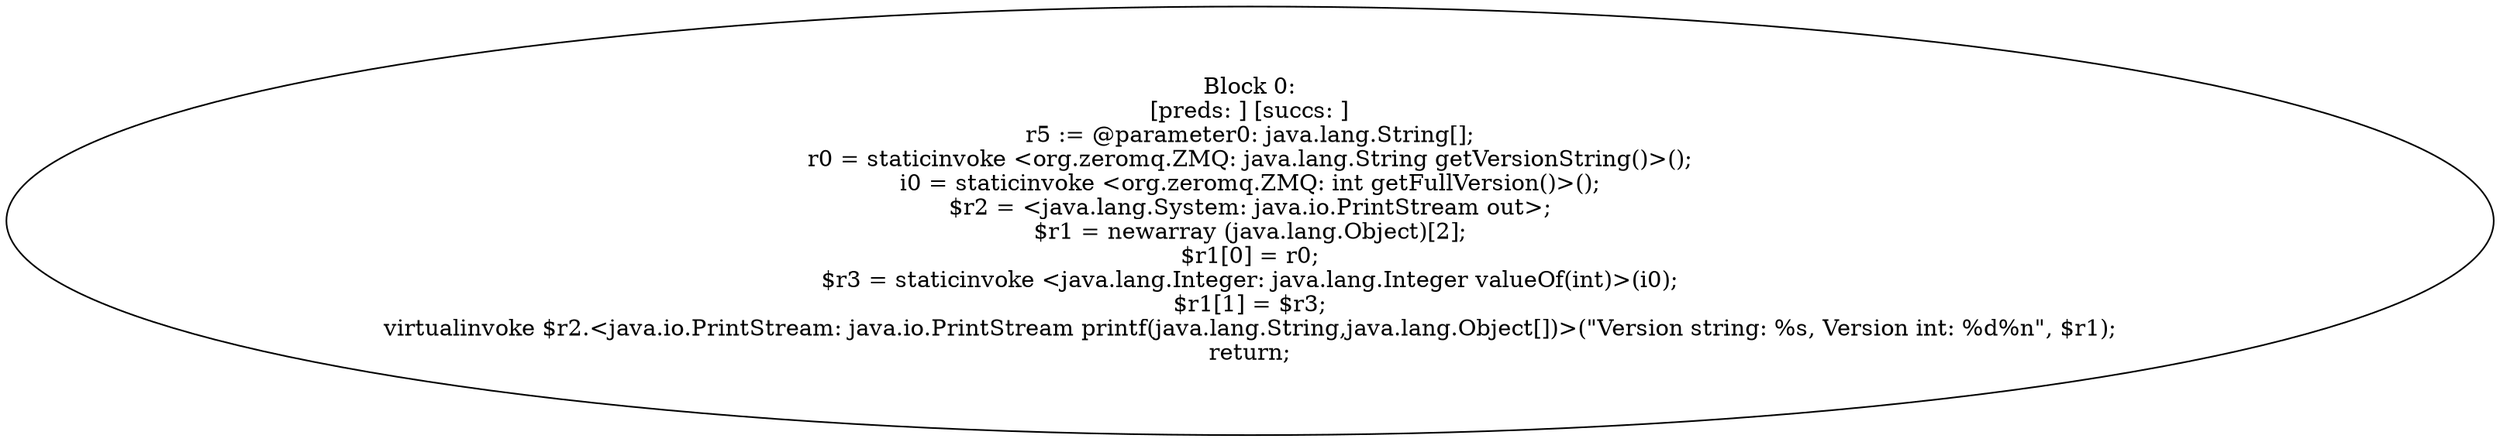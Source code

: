 digraph "unitGraph" {
    "Block 0:
[preds: ] [succs: ]
r5 := @parameter0: java.lang.String[];
r0 = staticinvoke <org.zeromq.ZMQ: java.lang.String getVersionString()>();
i0 = staticinvoke <org.zeromq.ZMQ: int getFullVersion()>();
$r2 = <java.lang.System: java.io.PrintStream out>;
$r1 = newarray (java.lang.Object)[2];
$r1[0] = r0;
$r3 = staticinvoke <java.lang.Integer: java.lang.Integer valueOf(int)>(i0);
$r1[1] = $r3;
virtualinvoke $r2.<java.io.PrintStream: java.io.PrintStream printf(java.lang.String,java.lang.Object[])>(\"Version string: %s, Version int: %d%n\", $r1);
return;
"
}
